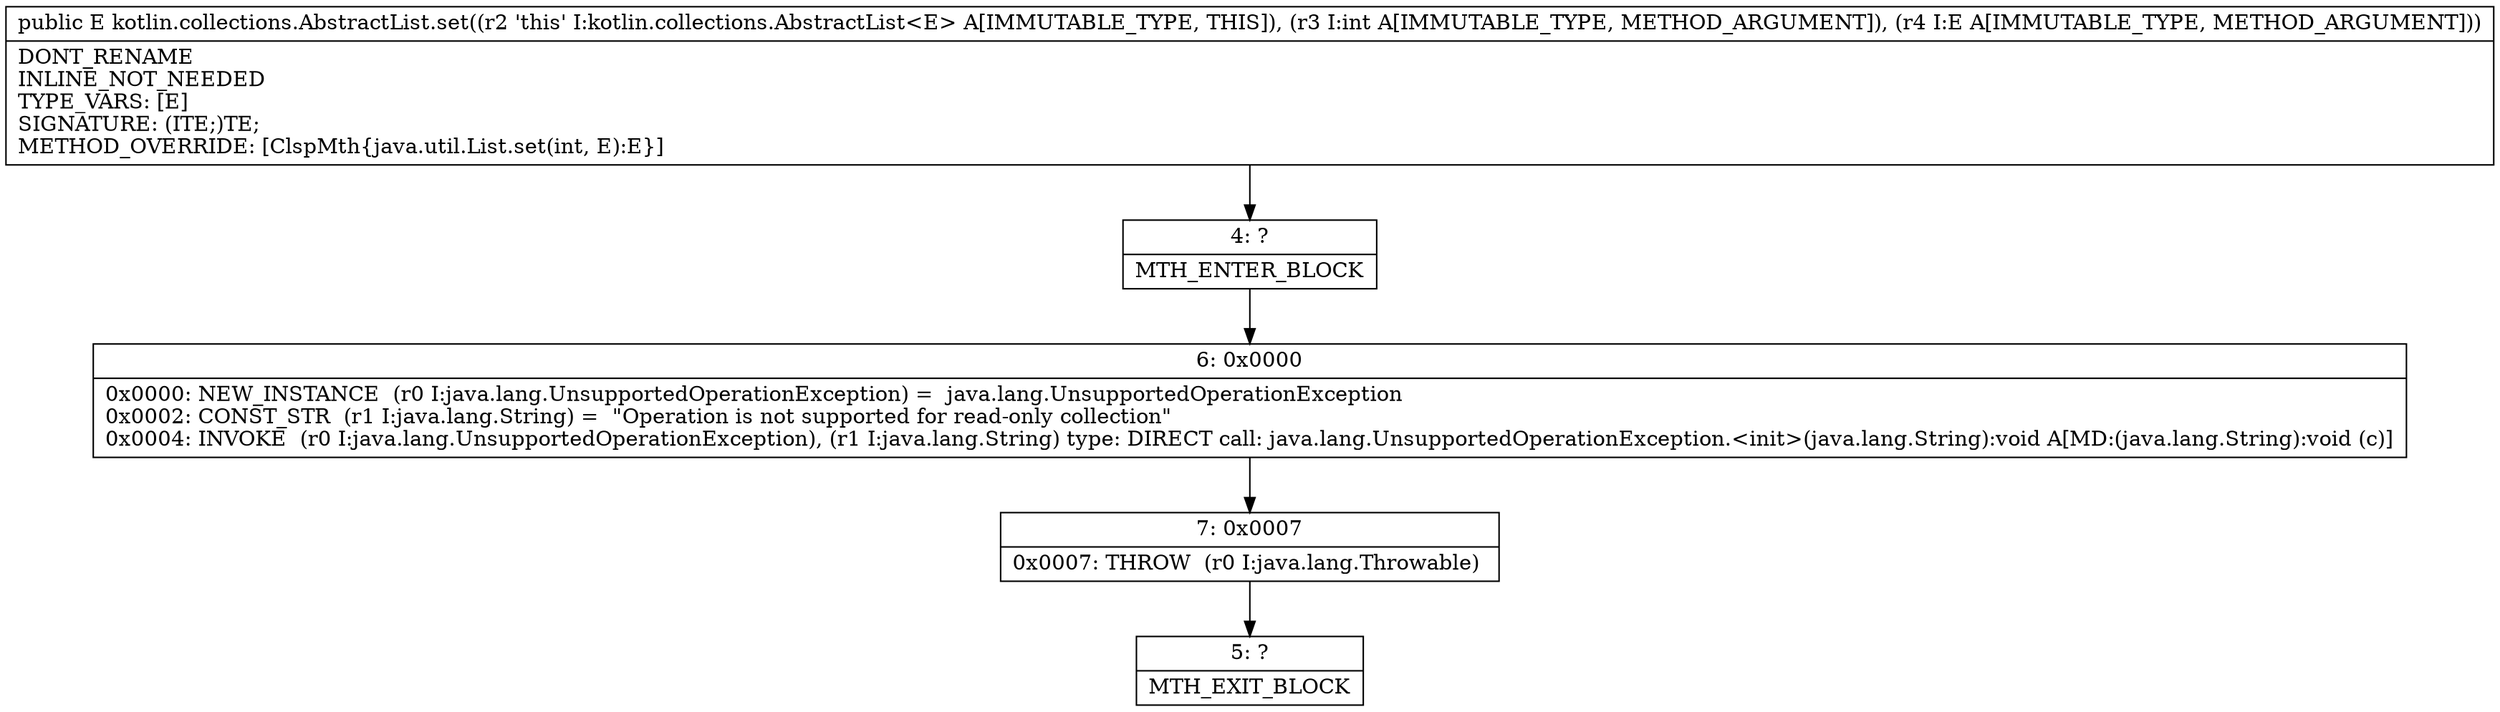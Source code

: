 digraph "CFG forkotlin.collections.AbstractList.set(ILjava\/lang\/Object;)Ljava\/lang\/Object;" {
Node_4 [shape=record,label="{4\:\ ?|MTH_ENTER_BLOCK\l}"];
Node_6 [shape=record,label="{6\:\ 0x0000|0x0000: NEW_INSTANCE  (r0 I:java.lang.UnsupportedOperationException) =  java.lang.UnsupportedOperationException \l0x0002: CONST_STR  (r1 I:java.lang.String) =  \"Operation is not supported for read\-only collection\" \l0x0004: INVOKE  (r0 I:java.lang.UnsupportedOperationException), (r1 I:java.lang.String) type: DIRECT call: java.lang.UnsupportedOperationException.\<init\>(java.lang.String):void A[MD:(java.lang.String):void (c)]\l}"];
Node_7 [shape=record,label="{7\:\ 0x0007|0x0007: THROW  (r0 I:java.lang.Throwable) \l}"];
Node_5 [shape=record,label="{5\:\ ?|MTH_EXIT_BLOCK\l}"];
MethodNode[shape=record,label="{public E kotlin.collections.AbstractList.set((r2 'this' I:kotlin.collections.AbstractList\<E\> A[IMMUTABLE_TYPE, THIS]), (r3 I:int A[IMMUTABLE_TYPE, METHOD_ARGUMENT]), (r4 I:E A[IMMUTABLE_TYPE, METHOD_ARGUMENT]))  | DONT_RENAME\lINLINE_NOT_NEEDED\lTYPE_VARS: [E]\lSIGNATURE: (ITE;)TE;\lMETHOD_OVERRIDE: [ClspMth\{java.util.List.set(int, E):E\}]\l}"];
MethodNode -> Node_4;Node_4 -> Node_6;
Node_6 -> Node_7;
Node_7 -> Node_5;
}

